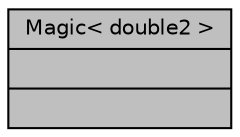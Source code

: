 digraph "Magic&lt; double2 &gt;"
{
 // INTERACTIVE_SVG=YES
  bgcolor="transparent";
  edge [fontname="Helvetica",fontsize="10",labelfontname="Helvetica",labelfontsize="10"];
  node [fontname="Helvetica",fontsize="10",shape=record];
  Node1 [label="{Magic\< double2 \>\n||}",height=0.2,width=0.4,color="black", fillcolor="grey75", style="filled", fontcolor="black"];
}
